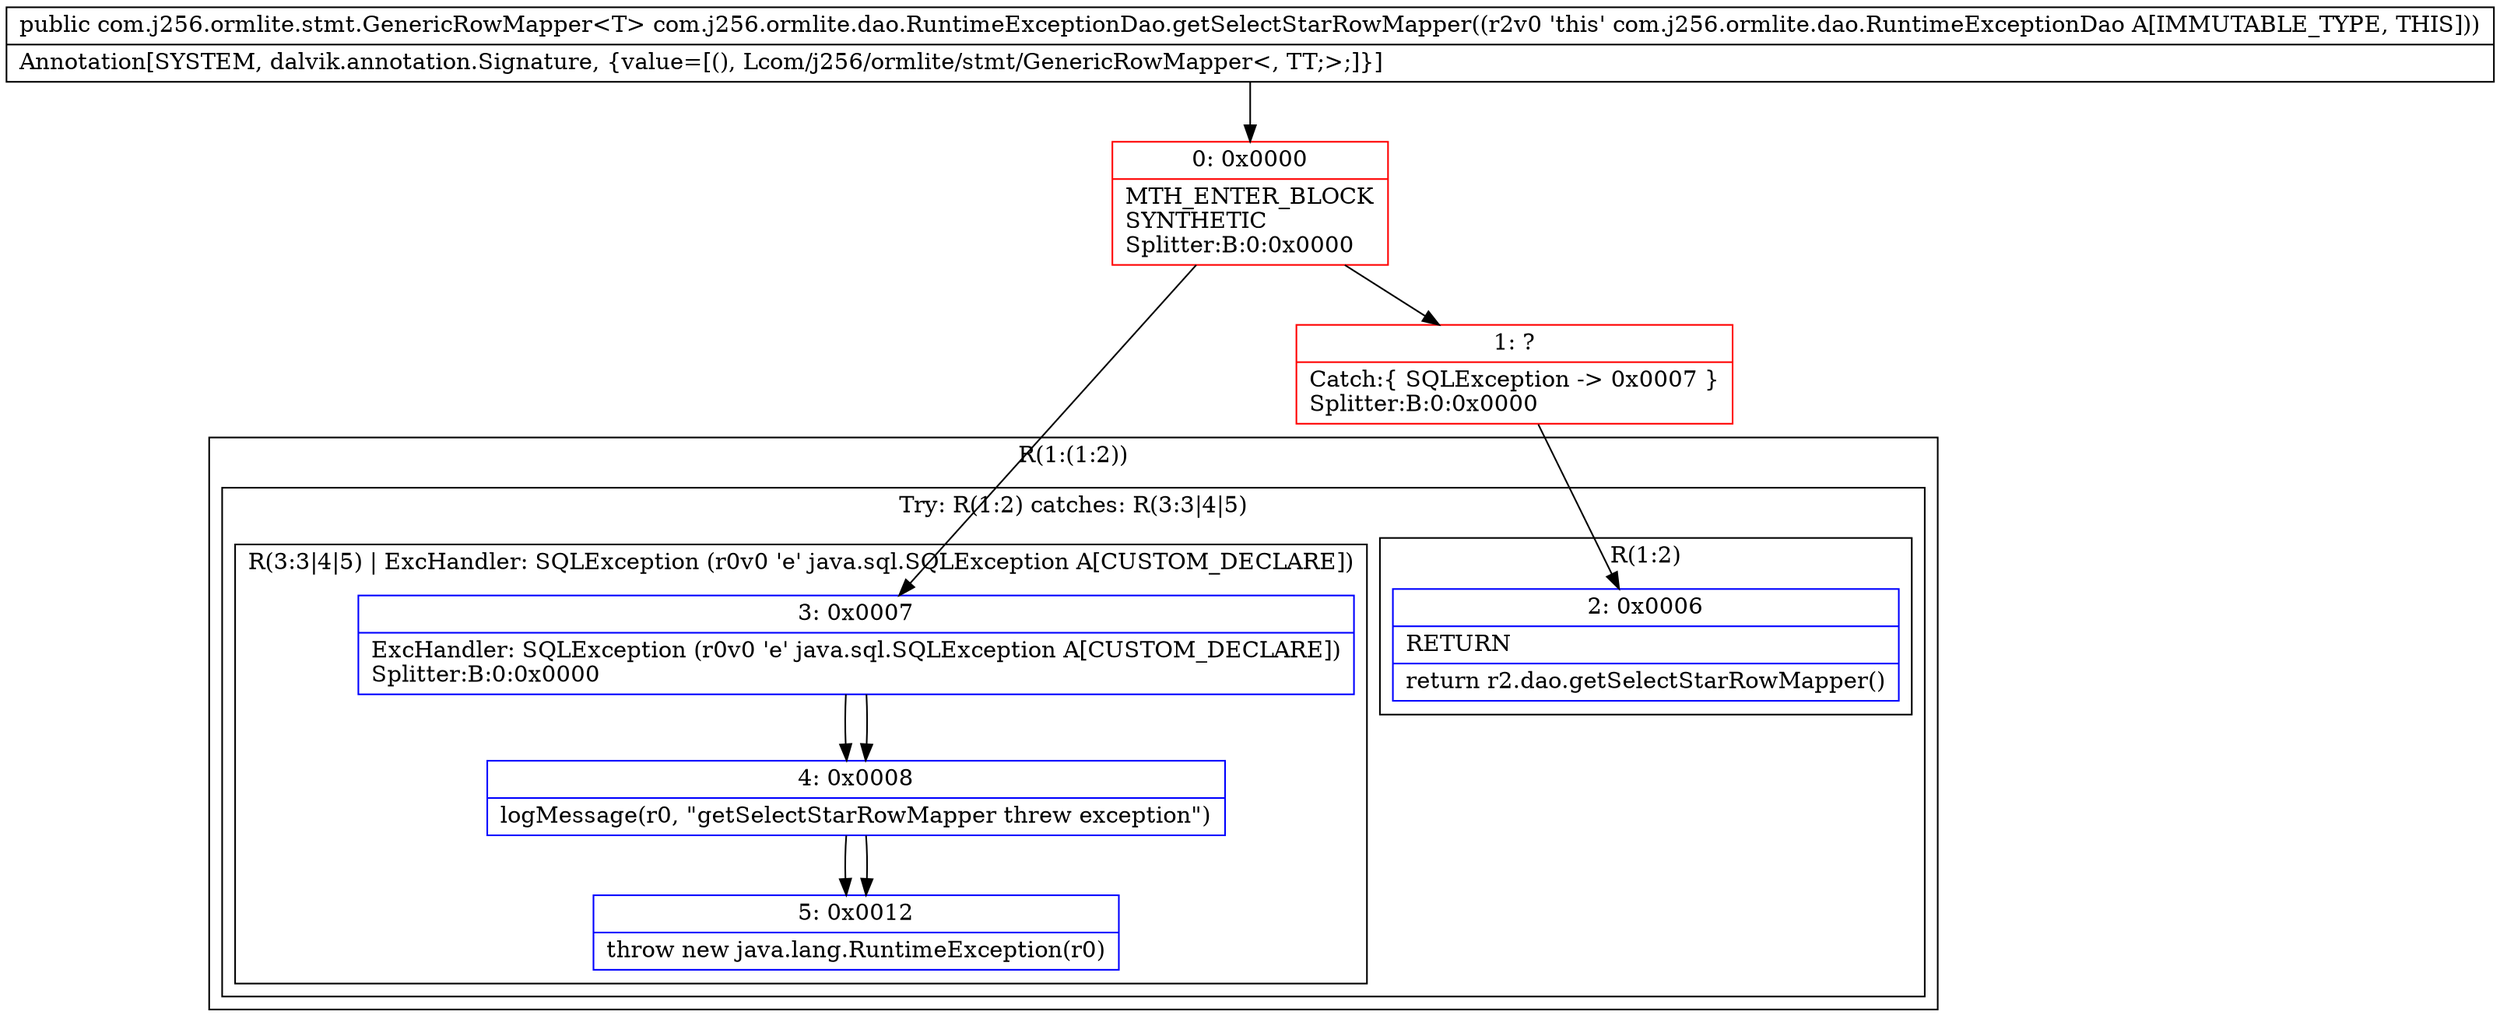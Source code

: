 digraph "CFG forcom.j256.ormlite.dao.RuntimeExceptionDao.getSelectStarRowMapper()Lcom\/j256\/ormlite\/stmt\/GenericRowMapper;" {
subgraph cluster_Region_1091509218 {
label = "R(1:(1:2))";
node [shape=record,color=blue];
subgraph cluster_TryCatchRegion_1747035034 {
label = "Try: R(1:2) catches: R(3:3|4|5)";
node [shape=record,color=blue];
subgraph cluster_Region_1196727335 {
label = "R(1:2)";
node [shape=record,color=blue];
Node_2 [shape=record,label="{2\:\ 0x0006|RETURN\l|return r2.dao.getSelectStarRowMapper()\l}"];
}
subgraph cluster_Region_1157554434 {
label = "R(3:3|4|5) | ExcHandler: SQLException (r0v0 'e' java.sql.SQLException A[CUSTOM_DECLARE])\l";
node [shape=record,color=blue];
Node_3 [shape=record,label="{3\:\ 0x0007|ExcHandler: SQLException (r0v0 'e' java.sql.SQLException A[CUSTOM_DECLARE])\lSplitter:B:0:0x0000\l}"];
Node_4 [shape=record,label="{4\:\ 0x0008|logMessage(r0, \"getSelectStarRowMapper threw exception\")\l}"];
Node_5 [shape=record,label="{5\:\ 0x0012|throw new java.lang.RuntimeException(r0)\l}"];
}
}
}
subgraph cluster_Region_1157554434 {
label = "R(3:3|4|5) | ExcHandler: SQLException (r0v0 'e' java.sql.SQLException A[CUSTOM_DECLARE])\l";
node [shape=record,color=blue];
Node_3 [shape=record,label="{3\:\ 0x0007|ExcHandler: SQLException (r0v0 'e' java.sql.SQLException A[CUSTOM_DECLARE])\lSplitter:B:0:0x0000\l}"];
Node_4 [shape=record,label="{4\:\ 0x0008|logMessage(r0, \"getSelectStarRowMapper threw exception\")\l}"];
Node_5 [shape=record,label="{5\:\ 0x0012|throw new java.lang.RuntimeException(r0)\l}"];
}
Node_0 [shape=record,color=red,label="{0\:\ 0x0000|MTH_ENTER_BLOCK\lSYNTHETIC\lSplitter:B:0:0x0000\l}"];
Node_1 [shape=record,color=red,label="{1\:\ ?|Catch:\{ SQLException \-\> 0x0007 \}\lSplitter:B:0:0x0000\l}"];
MethodNode[shape=record,label="{public com.j256.ormlite.stmt.GenericRowMapper\<T\> com.j256.ormlite.dao.RuntimeExceptionDao.getSelectStarRowMapper((r2v0 'this' com.j256.ormlite.dao.RuntimeExceptionDao A[IMMUTABLE_TYPE, THIS]))  | Annotation[SYSTEM, dalvik.annotation.Signature, \{value=[(), Lcom\/j256\/ormlite\/stmt\/GenericRowMapper\<, TT;\>;]\}]\l}"];
MethodNode -> Node_0;
Node_3 -> Node_4;
Node_4 -> Node_5;
Node_3 -> Node_4;
Node_4 -> Node_5;
Node_0 -> Node_1;
Node_0 -> Node_3;
Node_1 -> Node_2;
}

